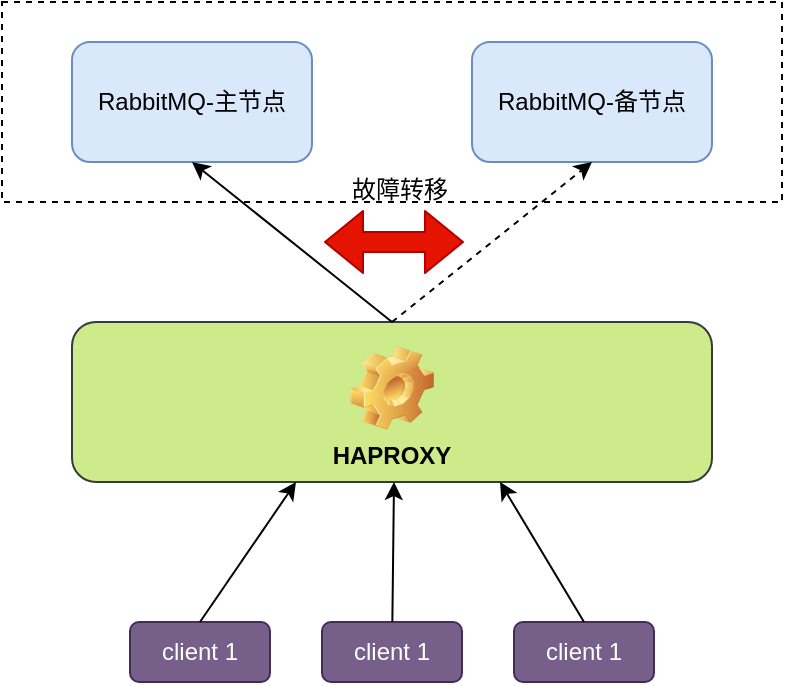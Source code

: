 <mxfile version="10.7.5" type="device"><diagram id="GC_cT5481YWqsq7ZGoIs" name="Page-1"><mxGraphModel dx="918" dy="682" grid="1" gridSize="10" guides="1" tooltips="1" connect="1" arrows="1" fold="1" page="1" pageScale="1" pageWidth="827" pageHeight="1169" math="0" shadow="0"><root><mxCell id="0"/><mxCell id="1" parent="0"/><mxCell id="JvqAF_L6DTPlQulm0fE7-5" value="" style="rounded=0;whiteSpace=wrap;html=1;dashed=1;" parent="1" vertex="1"><mxGeometry x="225" y="160" width="390" height="100" as="geometry"/></mxCell><mxCell id="JvqAF_L6DTPlQulm0fE7-1" value="RabbitMQ-主节点" style="rounded=1;whiteSpace=wrap;html=1;fillColor=#dae8fc;strokeColor=#6c8ebf;" parent="1" vertex="1"><mxGeometry x="260" y="180" width="120" height="60" as="geometry"/></mxCell><mxCell id="JvqAF_L6DTPlQulm0fE7-2" value="&lt;span&gt;RabbitMQ-备节点&lt;/span&gt;" style="rounded=1;whiteSpace=wrap;html=1;fillColor=#dae8fc;strokeColor=#6c8ebf;" parent="1" vertex="1"><mxGeometry x="460" y="180" width="120" height="60" as="geometry"/></mxCell><mxCell id="JvqAF_L6DTPlQulm0fE7-3" value="" style="rounded=1;whiteSpace=wrap;html=1;fillColor=#cdeb8b;strokeColor=#36393d;" parent="1" vertex="1"><mxGeometry x="260" y="320" width="320" height="80" as="geometry"/></mxCell><mxCell id="JvqAF_L6DTPlQulm0fE7-4" value="HAPROXY" style="label;whiteSpace=wrap;html=1;align=center;verticalAlign=bottom;spacingLeft=0;spacingBottom=4;imageAlign=center;imageVerticalAlign=top;image=img/clipart/Gear_128x128.png;strokeColor=none;fillColor=none;" parent="1" vertex="1"><mxGeometry x="370" y="325" width="100" height="75" as="geometry"/></mxCell><mxCell id="Egseg7HYLBUGBQP6OMtY-2" value="" style="endArrow=classic;html=1;exitX=0.5;exitY=0;exitDx=0;exitDy=0;entryX=0.5;entryY=1;entryDx=0;entryDy=0;" parent="1" source="JvqAF_L6DTPlQulm0fE7-3" target="JvqAF_L6DTPlQulm0fE7-1" edge="1"><mxGeometry width="50" height="50" relative="1" as="geometry"><mxPoint x="290" y="290" as="sourcePoint"/><mxPoint x="340" y="240" as="targetPoint"/></mxGeometry></mxCell><mxCell id="Egseg7HYLBUGBQP6OMtY-3" value="" style="endArrow=classic;html=1;exitX=0.5;exitY=0;exitDx=0;exitDy=0;entryX=0.5;entryY=1;entryDx=0;entryDy=0;dashed=1;" parent="1" source="JvqAF_L6DTPlQulm0fE7-3" target="JvqAF_L6DTPlQulm0fE7-2" edge="1"><mxGeometry width="50" height="50" relative="1" as="geometry"><mxPoint x="430" y="330" as="sourcePoint"/><mxPoint x="330" y="250" as="targetPoint"/></mxGeometry></mxCell><mxCell id="Egseg7HYLBUGBQP6OMtY-4" value="client 1" style="rounded=1;whiteSpace=wrap;html=1;fillColor=#76608a;strokeColor=#432D57;fontColor=#ffffff;" parent="1" vertex="1"><mxGeometry x="289" y="470" width="70" height="30" as="geometry"/></mxCell><mxCell id="Egseg7HYLBUGBQP6OMtY-5" value="client 1" style="rounded=1;whiteSpace=wrap;html=1;fillColor=#76608a;strokeColor=#432D57;fontColor=#ffffff;" parent="1" vertex="1"><mxGeometry x="385" y="470" width="70" height="30" as="geometry"/></mxCell><mxCell id="Egseg7HYLBUGBQP6OMtY-6" value="client 1" style="rounded=1;whiteSpace=wrap;html=1;fillColor=#76608a;strokeColor=#432D57;fontColor=#ffffff;" parent="1" vertex="1"><mxGeometry x="481" y="470" width="70" height="30" as="geometry"/></mxCell><mxCell id="Egseg7HYLBUGBQP6OMtY-7" value="" style="endArrow=classic;html=1;exitX=0.5;exitY=0;exitDx=0;exitDy=0;entryX=0.01;entryY=1;entryDx=0;entryDy=0;entryPerimeter=0;" parent="1" source="Egseg7HYLBUGBQP6OMtY-4" edge="1"><mxGeometry width="50" height="50" relative="1" as="geometry"><mxPoint x="331" y="450" as="sourcePoint"/><mxPoint x="372" y="400" as="targetPoint"/></mxGeometry></mxCell><mxCell id="Egseg7HYLBUGBQP6OMtY-8" value="" style="endArrow=classic;html=1;entryX=0.5;entryY=1;entryDx=0;entryDy=0;" parent="1" source="Egseg7HYLBUGBQP6OMtY-5" edge="1"><mxGeometry width="50" height="50" relative="1" as="geometry"><mxPoint x="334" y="480" as="sourcePoint"/><mxPoint x="421" y="400" as="targetPoint"/></mxGeometry></mxCell><mxCell id="Egseg7HYLBUGBQP6OMtY-9" value="" style="endArrow=classic;html=1;exitX=0.5;exitY=0;exitDx=0;exitDy=0;entryX=0.634;entryY=1;entryDx=0;entryDy=0;entryPerimeter=0;" parent="1" source="Egseg7HYLBUGBQP6OMtY-6" edge="1"><mxGeometry width="50" height="50" relative="1" as="geometry"><mxPoint x="481" y="450" as="sourcePoint"/><mxPoint x="474" y="400" as="targetPoint"/></mxGeometry></mxCell><mxCell id="7ewzQQUdzILPMBA2oQP--1" value="" style="shape=flexArrow;endArrow=classic;startArrow=classic;html=1;fillColor=#e51400;strokeColor=#B20000;" edge="1" parent="1"><mxGeometry width="50" height="50" relative="1" as="geometry"><mxPoint x="386" y="280" as="sourcePoint"/><mxPoint x="456" y="280" as="targetPoint"/></mxGeometry></mxCell><mxCell id="7ewzQQUdzILPMBA2oQP--3" value="&lt;span&gt;故障转移&lt;/span&gt;" style="text;html=1;strokeColor=none;fillColor=none;align=center;verticalAlign=middle;whiteSpace=wrap;rounded=0;" vertex="1" parent="1"><mxGeometry x="399" y="244" width="50" height="20" as="geometry"/></mxCell></root></mxGraphModel></diagram></mxfile>
